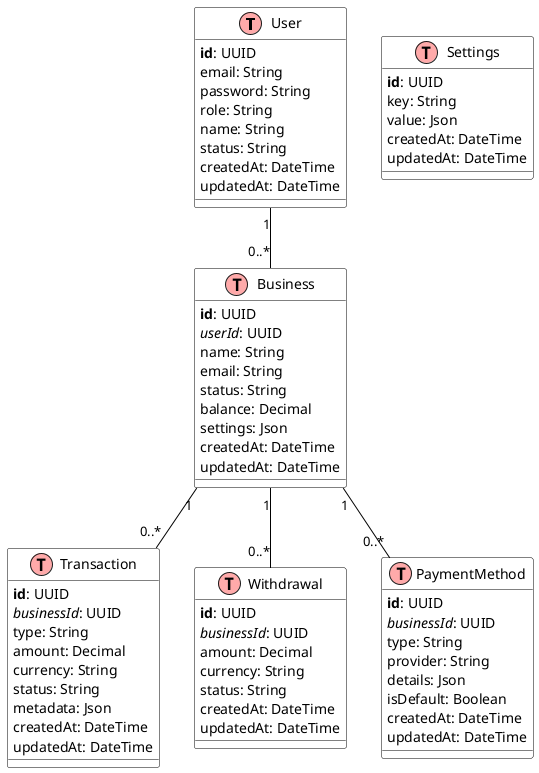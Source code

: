 @startuml Database Schema

!define TABLE(name,desc) class name as "desc" << (T,#FFAAAA) >>
!define PRIMARY_KEY(key) <b>key</b>
!define FOREIGN_KEY(key) <i>key</i>

skinparam class {
    BackgroundColor White
    ArrowColor Black
    BorderColor Black
}

' Tables
TABLE(User, "User") {
    PRIMARY_KEY(id): UUID
    email: String
    password: String
    role: String
    name: String
    status: String
    createdAt: DateTime
    updatedAt: DateTime
}

TABLE(Business, "Business") {
    PRIMARY_KEY(id): UUID
    FOREIGN_KEY(userId): UUID
    name: String
    email: String
    status: String
    balance: Decimal
    settings: Json
    createdAt: DateTime
    updatedAt: DateTime
}

TABLE(Transaction, "Transaction") {
    PRIMARY_KEY(id): UUID
    FOREIGN_KEY(businessId): UUID
    type: String
    amount: Decimal
    currency: String
    status: String
    metadata: Json
    createdAt: DateTime
    updatedAt: DateTime
}

TABLE(Withdrawal, "Withdrawal") {
    PRIMARY_KEY(id): UUID
    FOREIGN_KEY(businessId): UUID
    amount: Decimal
    currency: String
    status: String
    createdAt: DateTime
    updatedAt: DateTime
}

TABLE(PaymentMethod, "PaymentMethod") {
    PRIMARY_KEY(id): UUID
    FOREIGN_KEY(businessId): UUID
    type: String
    provider: String
    details: Json
    isDefault: Boolean
    createdAt: DateTime
    updatedAt: DateTime
}

TABLE(Settings, "Settings") {
    PRIMARY_KEY(id): UUID
    key: String
    value: Json
    createdAt: DateTime
    updatedAt: DateTime
}

' Relationships
User "1" -- "0..*" Business
Business "1" -- "0..*" Transaction
Business "1" -- "0..*" Withdrawal
Business "1" -- "0..*" PaymentMethod

@enduml 